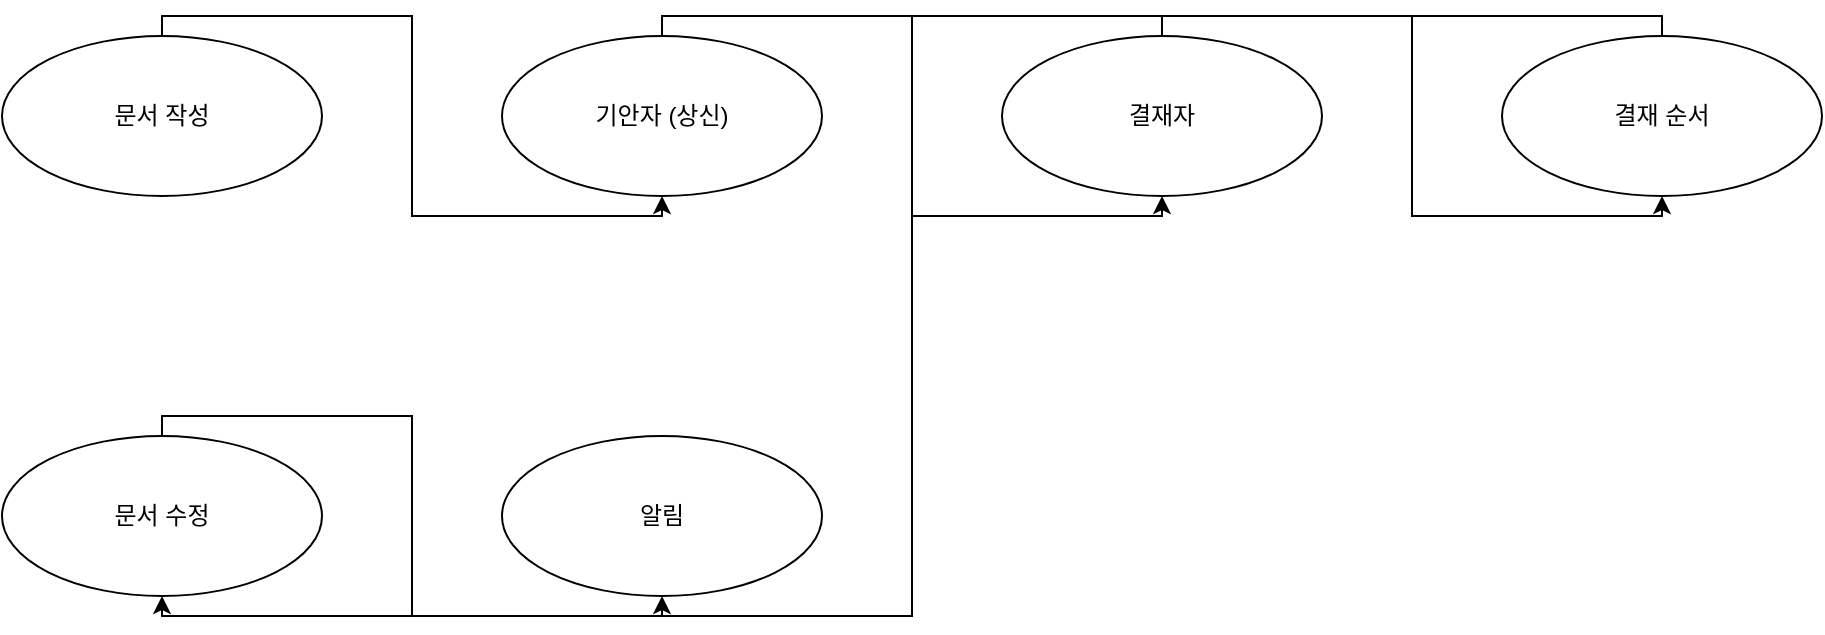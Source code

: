 <mxGraphModel dx="1420" dy="850" grid="1" gridSize="10" guides="1" tooltips="1" connect="1" arrows="1" fold="1" page="1" pageScale="1" pageWidth="827" pageHeight="1169" math="0" shadow="0">
    <root>
        <mxCell id="0" />
        <mxCell id="1" parent="0" />
        <mxCell value="문서 작성" style="shape=ellipse;whiteSpace=wrap;html=1;aspect=fixed;" vertex="1" id="2" parent="1">
            <mxGeometry x="50" y="100" width="160" height="80" as="geometry" />
        </mxCell>
        <mxCell value="기안자 (상신)" style="shape=ellipse;whiteSpace=wrap;html=1;aspect=fixed;" vertex="1" id="3" parent="1">
            <mxGeometry x="300" y="100" width="160" height="80" as="geometry" />
        </mxCell>
        <mxCell value="결재자" style="shape=ellipse;whiteSpace=wrap;html=1;aspect=fixed;" vertex="1" id="4" parent="1">
            <mxGeometry x="550" y="100" width="160" height="80" as="geometry" />
        </mxCell>
        <mxCell value="결재 순서" style="shape=ellipse;whiteSpace=wrap;html=1;aspect=fixed;" vertex="1" id="5" parent="1">
            <mxGeometry x="800" y="100" width="160" height="80" as="geometry" />
        </mxCell>
        <mxCell value="문서 수정" style="shape=ellipse;whiteSpace=wrap;html=1;aspect=fixed;" vertex="1" id="6" parent="1">
            <mxGeometry x="50" y="300" width="160" height="80" as="geometry" />
        </mxCell>
        <mxCell value="알림" style="shape=ellipse;whiteSpace=wrap;html=1;aspect=fixed;" vertex="1" id="7" parent="1">
            <mxGeometry x="300" y="300" width="160" height="80" as="geometry" />
        </mxCell>
        <mxCell style="edgeStyle=orthogonalEdgeStyle;rounded=0;html=1;exitX=0.5;exitY=0;exitPerimeter=0;entryX=0.5;entryY=1;entryPerimeter=0;" edge="1" source="2" target="3" id="8" parent="1">
            <mxGeometry relative="1" as="geometry" />
        </mxCell>
        <mxCell style="edgeStyle=orthogonalEdgeStyle;rounded=0;html=1;exitX=0.5;exitY=0;exitPerimeter=0;entryX=0.5;entryY=1;entryPerimeter=0;" edge="1" source="3" target="4" id="9" parent="1">
            <mxGeometry relative="1" as="geometry" />
        </mxCell>
        <mxCell style="edgeStyle=orthogonalEdgeStyle;rounded=0;html=1;exitX=0.5;exitY=0;exitPerimeter=0;entryX=0.5;entryY=1;entryPerimeter=0;" edge="1" source="4" target="5" id="10" parent="1">
            <mxGeometry relative="1" as="geometry" />
        </mxCell>
        <mxCell style="edgeStyle=orthogonalEdgeStyle;rounded=0;html=1;exitX=0.5;exitY=0;exitPerimeter=0;entryX=0.5;entryY=1;entryPerimeter=0;" edge="1" source="5" target="6" id="11" parent="1">
            <mxGeometry relative="1" as="geometry" />
        </mxCell>
        <mxCell style="edgeStyle=orthogonalEdgeStyle;rounded=0;html=1;exitX=0.5;exitY=0;exitPerimeter=0;entryX=0.5;entryY=1;entryPerimeter=0;" edge="1" source="6" target="7" id="12" parent="1">
            <mxGeometry relative="1" as="geometry" />
        </mxCell>
    </root>
</mxGraphModel>
